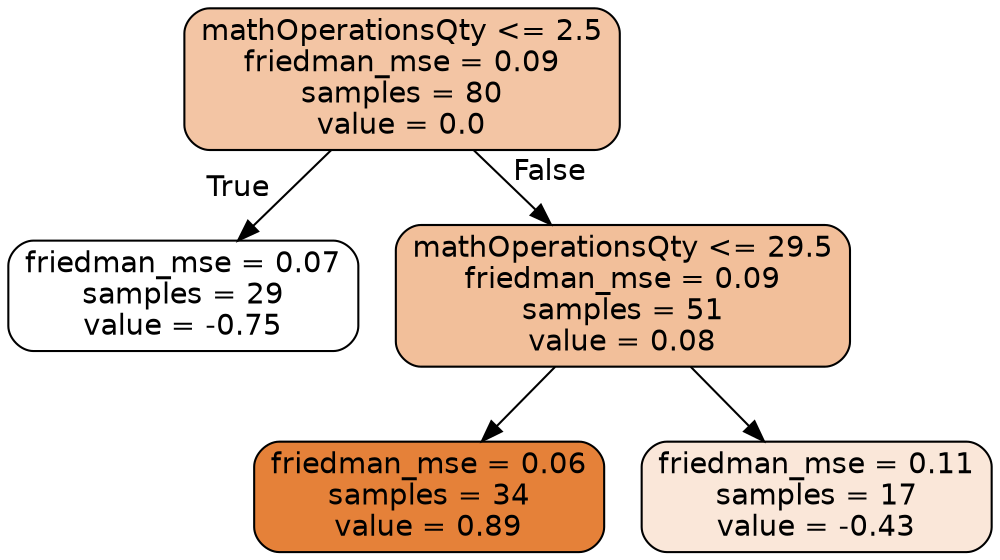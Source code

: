 digraph Tree {
node [shape=box, style="filled, rounded", color="black", fontname="helvetica"] ;
edge [fontname="helvetica"] ;
0 [label="mathOperationsQty <= 2.5\nfriedman_mse = 0.09\nsamples = 80\nvalue = 0.0", fillcolor="#f3c5a4"] ;
1 [label="friedman_mse = 0.07\nsamples = 29\nvalue = -0.75", fillcolor="#ffffff"] ;
0 -> 1 [labeldistance=2.5, labelangle=45, headlabel="True"] ;
2 [label="mathOperationsQty <= 29.5\nfriedman_mse = 0.09\nsamples = 51\nvalue = 0.08", fillcolor="#f2bf9a"] ;
0 -> 2 [labeldistance=2.5, labelangle=-45, headlabel="False"] ;
3 [label="friedman_mse = 0.06\nsamples = 34\nvalue = 0.89", fillcolor="#e58139"] ;
2 -> 3 ;
4 [label="friedman_mse = 0.11\nsamples = 17\nvalue = -0.43", fillcolor="#fae7d9"] ;
2 -> 4 ;
}